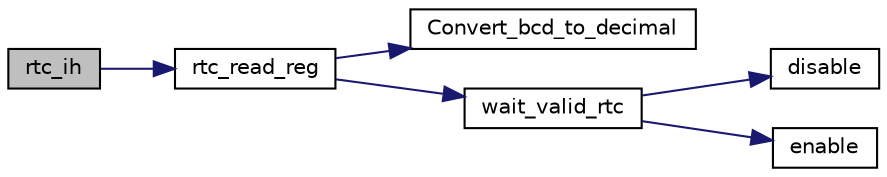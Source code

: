 digraph "rtc_ih"
{
 // LATEX_PDF_SIZE
  edge [fontname="Helvetica",fontsize="10",labelfontname="Helvetica",labelfontsize="10"];
  node [fontname="Helvetica",fontsize="10",shape=record];
  rankdir="LR";
  Node1 [label="rtc_ih",height=0.2,width=0.4,color="black", fillcolor="grey75", style="filled", fontcolor="black",tooltip="Interrupt handler do rtc."];
  Node1 -> Node2 [color="midnightblue",fontsize="10",style="solid",fontname="Helvetica"];
  Node2 [label="rtc_read_reg",height=0.2,width=0.4,color="black", fillcolor="white", style="filled",URL="$rtc_8c.html#acd041291446df46908bac9da0725c6f5",tooltip="Ler conteudo de registos do rtc."];
  Node2 -> Node3 [color="midnightblue",fontsize="10",style="solid",fontname="Helvetica"];
  Node3 [label="Convert_bcd_to_decimal",height=0.2,width=0.4,color="black", fillcolor="white", style="filled",URL="$rtc_8c.html#ad5f158b837cca05efca152d09cea4918",tooltip="Converte número em formato BCD em decimal."];
  Node2 -> Node4 [color="midnightblue",fontsize="10",style="solid",fontname="Helvetica"];
  Node4 [label="wait_valid_rtc",height=0.2,width=0.4,color="black", fillcolor="white", style="filled",URL="$rtc_8c.html#a788e56085fe57e083210ad3c8887ecb1",tooltip="Performa a espera até a receção de um rtc válido para operações."];
  Node4 -> Node5 [color="midnightblue",fontsize="10",style="solid",fontname="Helvetica"];
  Node5 [label="disable",height=0.2,width=0.4,color="black", fillcolor="white", style="filled",URL="$rtc_8c.html#a8cfbbe53c1cf6e3054736daea3044c0f",tooltip="Desative o RTC."];
  Node4 -> Node6 [color="midnightblue",fontsize="10",style="solid",fontname="Helvetica"];
  Node6 [label="enable",height=0.2,width=0.4,color="black", fillcolor="white", style="filled",URL="$rtc_8c.html#a486f22824bd83c5308a0d70ffac6f758",tooltip="Ativa o RTC."];
}

